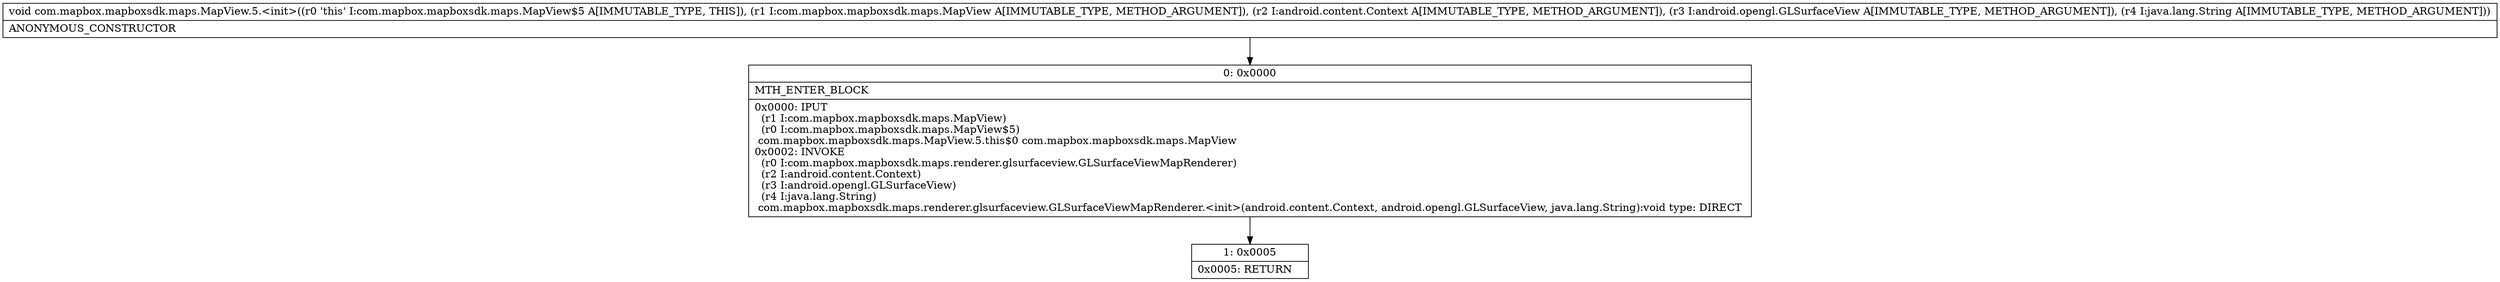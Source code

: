digraph "CFG forcom.mapbox.mapboxsdk.maps.MapView.5.\<init\>(Lcom\/mapbox\/mapboxsdk\/maps\/MapView;Landroid\/content\/Context;Landroid\/opengl\/GLSurfaceView;Ljava\/lang\/String;)V" {
Node_0 [shape=record,label="{0\:\ 0x0000|MTH_ENTER_BLOCK\l|0x0000: IPUT  \l  (r1 I:com.mapbox.mapboxsdk.maps.MapView)\l  (r0 I:com.mapbox.mapboxsdk.maps.MapView$5)\l com.mapbox.mapboxsdk.maps.MapView.5.this$0 com.mapbox.mapboxsdk.maps.MapView \l0x0002: INVOKE  \l  (r0 I:com.mapbox.mapboxsdk.maps.renderer.glsurfaceview.GLSurfaceViewMapRenderer)\l  (r2 I:android.content.Context)\l  (r3 I:android.opengl.GLSurfaceView)\l  (r4 I:java.lang.String)\l com.mapbox.mapboxsdk.maps.renderer.glsurfaceview.GLSurfaceViewMapRenderer.\<init\>(android.content.Context, android.opengl.GLSurfaceView, java.lang.String):void type: DIRECT \l}"];
Node_1 [shape=record,label="{1\:\ 0x0005|0x0005: RETURN   \l}"];
MethodNode[shape=record,label="{void com.mapbox.mapboxsdk.maps.MapView.5.\<init\>((r0 'this' I:com.mapbox.mapboxsdk.maps.MapView$5 A[IMMUTABLE_TYPE, THIS]), (r1 I:com.mapbox.mapboxsdk.maps.MapView A[IMMUTABLE_TYPE, METHOD_ARGUMENT]), (r2 I:android.content.Context A[IMMUTABLE_TYPE, METHOD_ARGUMENT]), (r3 I:android.opengl.GLSurfaceView A[IMMUTABLE_TYPE, METHOD_ARGUMENT]), (r4 I:java.lang.String A[IMMUTABLE_TYPE, METHOD_ARGUMENT]))  | ANONYMOUS_CONSTRUCTOR\l}"];
MethodNode -> Node_0;
Node_0 -> Node_1;
}

